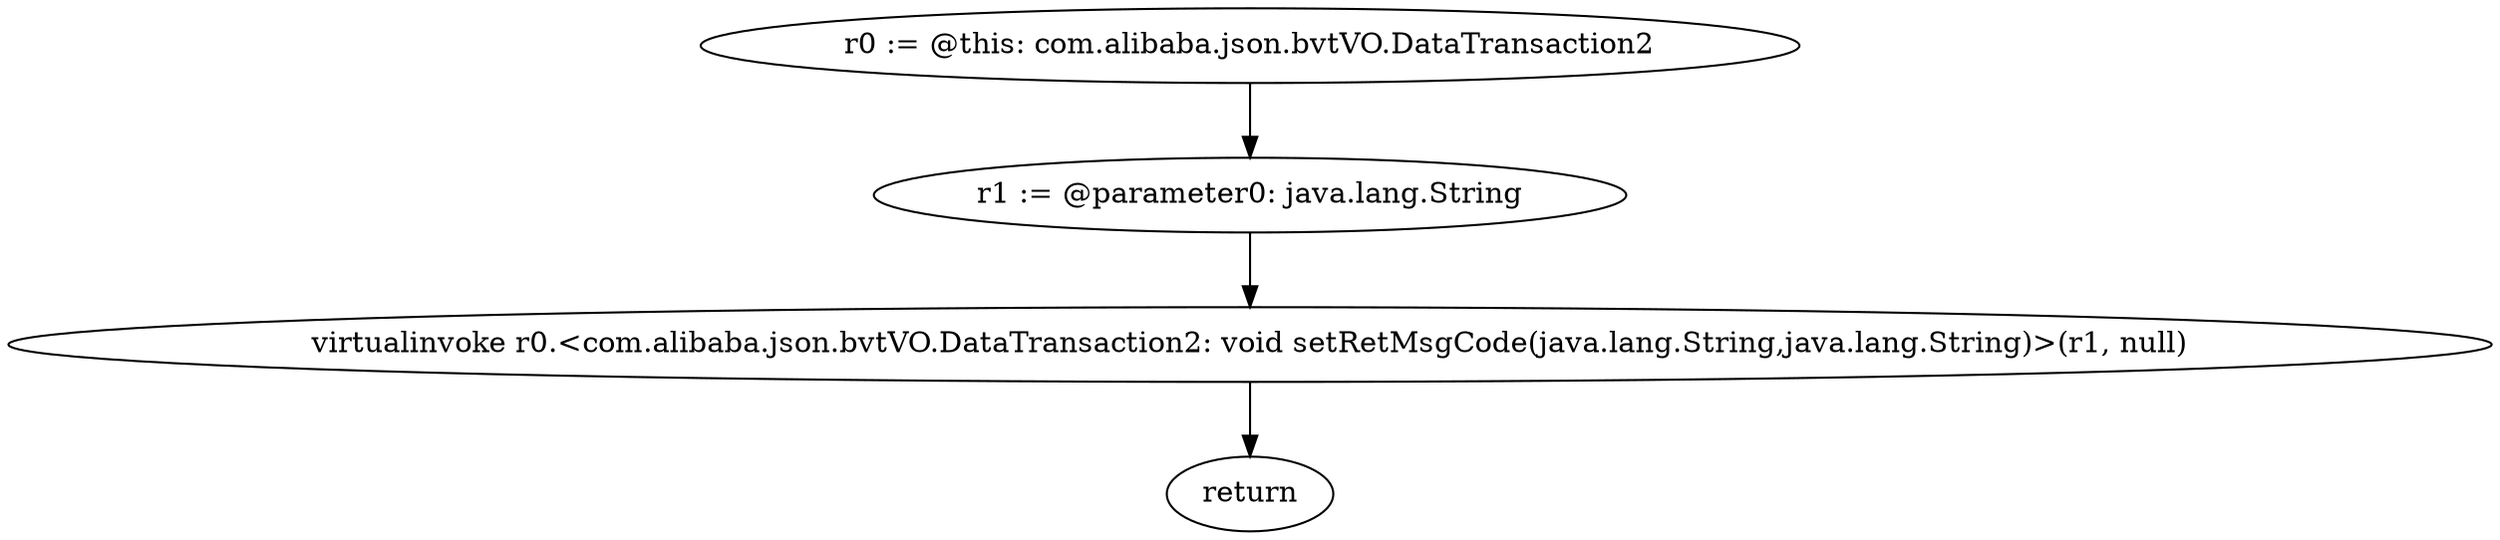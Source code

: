 digraph "unitGraph" {
    "r0 := @this: com.alibaba.json.bvtVO.DataTransaction2"
    "r1 := @parameter0: java.lang.String"
    "virtualinvoke r0.<com.alibaba.json.bvtVO.DataTransaction2: void setRetMsgCode(java.lang.String,java.lang.String)>(r1, null)"
    "return"
    "r0 := @this: com.alibaba.json.bvtVO.DataTransaction2"->"r1 := @parameter0: java.lang.String";
    "r1 := @parameter0: java.lang.String"->"virtualinvoke r0.<com.alibaba.json.bvtVO.DataTransaction2: void setRetMsgCode(java.lang.String,java.lang.String)>(r1, null)";
    "virtualinvoke r0.<com.alibaba.json.bvtVO.DataTransaction2: void setRetMsgCode(java.lang.String,java.lang.String)>(r1, null)"->"return";
}
